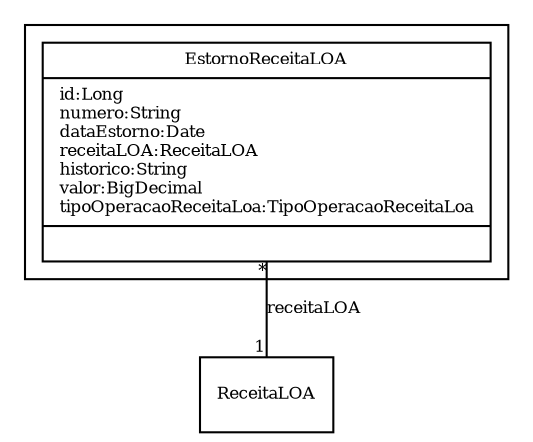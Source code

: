 digraph G{
fontname = "Times-Roman"
fontsize = 8

node [
        fontname = "Times-Roman"
        fontsize = 8
        shape = "record"
]

edge [
        fontname = "Times-Roman"
        fontsize = 8
]

subgraph clusterREADEQUACAO_DA_RECEITA
{
EstornoReceitaLOA [label = "{EstornoReceitaLOA|id:Long\lnumero:String\ldataEstorno:Date\lreceitaLOA:ReceitaLOA\lhistorico:String\lvalor:BigDecimal\ltipoOperacaoReceitaLoa:TipoOperacaoReceitaLoa\l|\l}"]
}
edge [arrowhead = "none" headlabel = "1" taillabel = "*"] EstornoReceitaLOA -> ReceitaLOA [label = "receitaLOA"]
}
